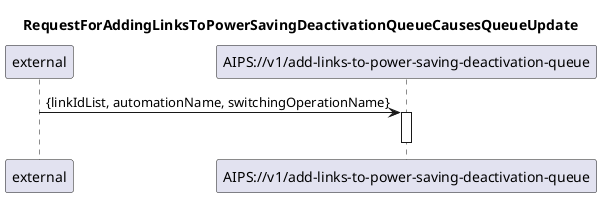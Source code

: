 @startuml 410_addLinksToPersistentDeactivationQueue
skinparam responseMessageBelowArrow true

title
RequestForAddingLinksToPowerSavingDeactivationQueueCausesQueueUpdate
end title

participant "external" as requestor
participant "AIPS://v1/add-links-to-power-saving-deactivation-queue" as addLinks

requestor -> addLinks: {linkIdList, automationName, switchingOperationName}
activate addLinks
deactivate addLinks

@enduml